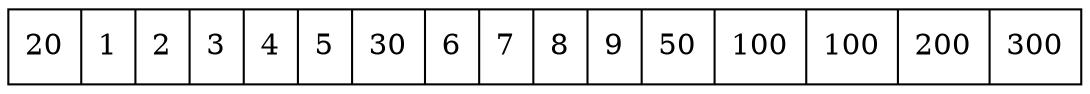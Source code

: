 digraph G{ node [shape = record ];
 rankdir=LR;X[label="{ 20|1|2|3|4|5|30|6|7|8|9|50|100|100|200|300}"]}

